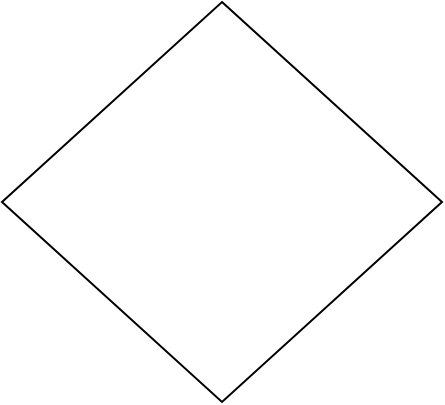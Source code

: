 <mxfile version="13.0.9">
    <diagram id="AQlpwEclzqzyGGyqr3BU">
        jZI9b4QwDIZ/DWMlCOpB19K7dunE0DklLomUYJQLBfrrGxqHD51O6hI5j+3Efu0kr8z0ankv31GATlgqpiR/SRgrysKfC5gDyMr0FEhrlSC2gVr9AMGU6KAEXA+BDlE71R9hg10HjTswbi2Ox7Av1Mdfe97CDagbrm/phxJOBlqyYuNvoFoZf85OT8FjeAymTq6SCxx3KD8neWURXbDMVIFexIu6hLzLHe9amIXO/SeBhYRvrgfqjepyc2zWSjSfg1fseZTKQd3zZvGMfrSeSWe0v2XepKfAOpjulpOtTfrtADTg7OxDYsIj6UKb8RAnPm4yr9rJncQsJchptO369ta9N0iAeN2E/vPt1jU//wI=
    </diagram>
</mxfile>